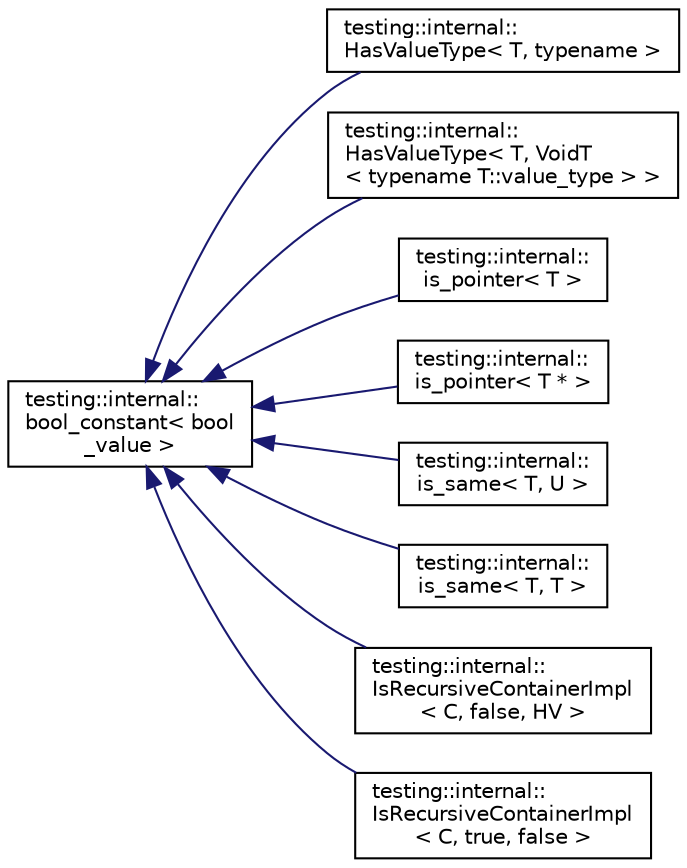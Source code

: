 digraph "Graphical Class Hierarchy"
{
  edge [fontname="Helvetica",fontsize="10",labelfontname="Helvetica",labelfontsize="10"];
  node [fontname="Helvetica",fontsize="10",shape=record];
  rankdir="LR";
  Node0 [label="testing::internal::\lbool_constant\< bool\l_value \>",height=0.2,width=0.4,color="black", fillcolor="white", style="filled",URL="$structtesting_1_1internal_1_1bool__constant.html"];
  Node0 -> Node1 [dir="back",color="midnightblue",fontsize="10",style="solid",fontname="Helvetica"];
  Node1 [label="testing::internal::\lHasValueType\< T, typename \>",height=0.2,width=0.4,color="black", fillcolor="white", style="filled",URL="$structtesting_1_1internal_1_1HasValueType.html"];
  Node0 -> Node2 [dir="back",color="midnightblue",fontsize="10",style="solid",fontname="Helvetica"];
  Node2 [label="testing::internal::\lHasValueType\< T, VoidT\l\< typename T::value_type \> \>",height=0.2,width=0.4,color="black", fillcolor="white", style="filled",URL="$structtesting_1_1internal_1_1HasValueType_3_01T_00_01VoidT_3_01typename_01T_1_1value__type_01_4_01_4.html"];
  Node0 -> Node3 [dir="back",color="midnightblue",fontsize="10",style="solid",fontname="Helvetica"];
  Node3 [label="testing::internal::\lis_pointer\< T \>",height=0.2,width=0.4,color="black", fillcolor="white", style="filled",URL="$structtesting_1_1internal_1_1is__pointer.html"];
  Node0 -> Node4 [dir="back",color="midnightblue",fontsize="10",style="solid",fontname="Helvetica"];
  Node4 [label="testing::internal::\lis_pointer\< T * \>",height=0.2,width=0.4,color="black", fillcolor="white", style="filled",URL="$structtesting_1_1internal_1_1is__pointer_3_01T_01_5_01_4.html"];
  Node0 -> Node5 [dir="back",color="midnightblue",fontsize="10",style="solid",fontname="Helvetica"];
  Node5 [label="testing::internal::\lis_same\< T, U \>",height=0.2,width=0.4,color="black", fillcolor="white", style="filled",URL="$structtesting_1_1internal_1_1is__same.html"];
  Node0 -> Node6 [dir="back",color="midnightblue",fontsize="10",style="solid",fontname="Helvetica"];
  Node6 [label="testing::internal::\lis_same\< T, T \>",height=0.2,width=0.4,color="black", fillcolor="white", style="filled",URL="$structtesting_1_1internal_1_1is__same_3_01T_00_01T_01_4.html"];
  Node0 -> Node7 [dir="back",color="midnightblue",fontsize="10",style="solid",fontname="Helvetica"];
  Node7 [label="testing::internal::\lIsRecursiveContainerImpl\l\< C, false, HV \>",height=0.2,width=0.4,color="black", fillcolor="white", style="filled",URL="$structtesting_1_1internal_1_1IsRecursiveContainerImpl_3_01C_00_01false_00_01HV_01_4.html"];
  Node0 -> Node8 [dir="back",color="midnightblue",fontsize="10",style="solid",fontname="Helvetica"];
  Node8 [label="testing::internal::\lIsRecursiveContainerImpl\l\< C, true, false \>",height=0.2,width=0.4,color="black", fillcolor="white", style="filled",URL="$structtesting_1_1internal_1_1IsRecursiveContainerImpl_3_01C_00_01true_00_01false_01_4.html"];
}
